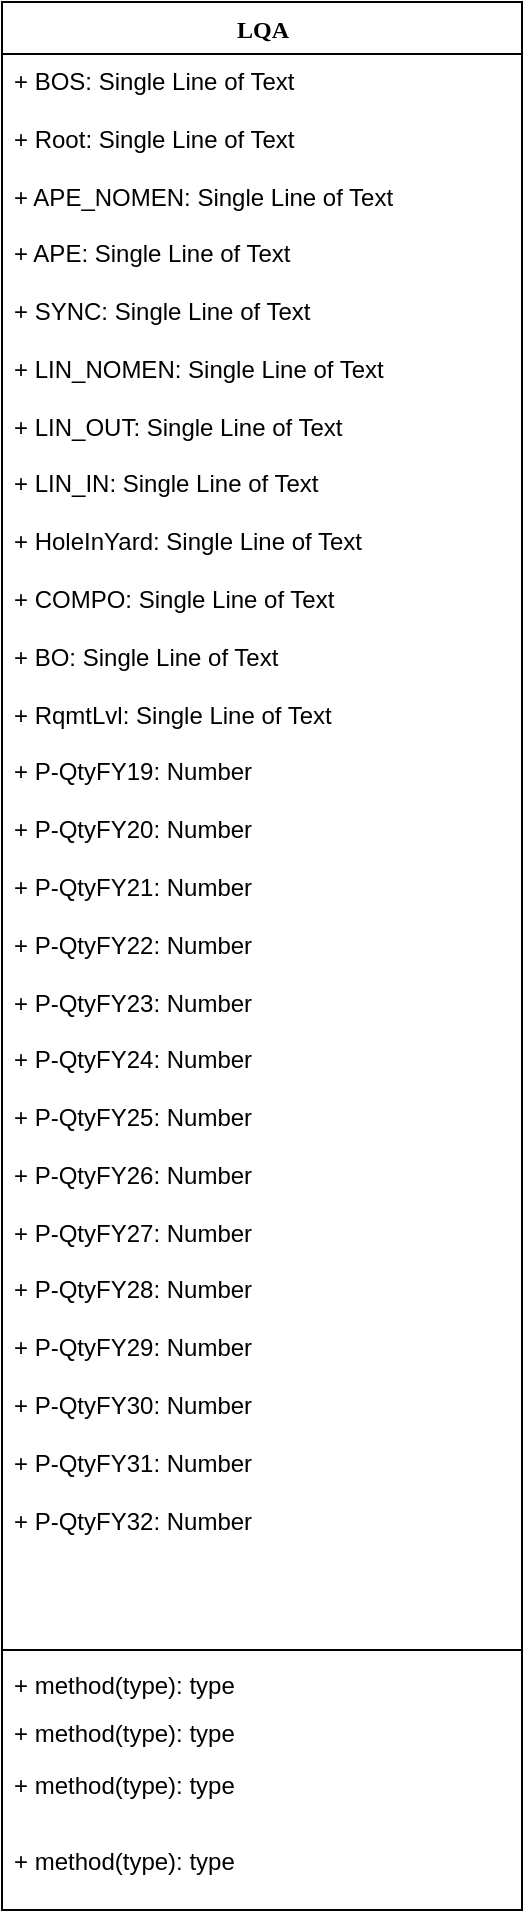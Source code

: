 <mxfile version="10.8.7" type="device"><diagram name="Page-1" id="9f46799a-70d6-7492-0946-bef42562c5a5"><mxGraphModel dx="1394" dy="867" grid="1" gridSize="10" guides="1" tooltips="1" connect="1" arrows="1" fold="1" page="1" pageScale="1" pageWidth="1100" pageHeight="850" background="#ffffff" math="0" shadow="0"><root><mxCell id="0"/><mxCell id="1" parent="0"/><mxCell id="78961159f06e98e8-56" value="LQA" style="swimlane;html=1;fontStyle=1;align=center;verticalAlign=top;childLayout=stackLayout;horizontal=1;startSize=26;horizontalStack=0;resizeParent=1;resizeLast=0;collapsible=1;marginBottom=0;swimlaneFillColor=#ffffff;rounded=0;shadow=0;comic=0;labelBackgroundColor=none;strokeColor=#000000;strokeWidth=1;fillColor=none;fontFamily=Verdana;fontSize=12;fontColor=#000000;" parent="1" vertex="1"><mxGeometry x="420" y="10" width="260" height="954" as="geometry"/></mxCell><mxCell id="78961159f06e98e8-61" value="&lt;span&gt;+ BOS: Single Line of Text&lt;br&gt;&lt;br&gt;&lt;/span&gt;+ Root: Single Line of Text&lt;br&gt;&lt;span&gt;&lt;br&gt;&lt;/span&gt;+ APE_NOMEN: Single Line of Text&lt;br&gt;&lt;span&gt;&lt;br&gt;&lt;/span&gt;+ APE: Single Line of Text&lt;br&gt;&lt;span&gt;&lt;br&gt;&lt;/span&gt;+ SYNC: Single Line of Text&lt;br&gt;&lt;span&gt;&lt;br&gt;&lt;/span&gt;+ LIN_NOMEN: Single Line of Text&lt;br&gt;&lt;span&gt;&lt;br&gt;&lt;/span&gt;+ LIN_OUT: Single Line of Text&lt;br&gt;&lt;span&gt;&lt;br&gt;&lt;/span&gt;+ LIN_IN: Single Line of Text&lt;br&gt;&lt;span&gt;&lt;br&gt;&lt;/span&gt;+ HoleInYard: Single Line of Text&lt;br&gt;&lt;span&gt;&lt;br&gt;&lt;/span&gt;+ COMPO: Single Line of Text&lt;br&gt;&lt;br&gt;+ BO: Single Line of Text&lt;br&gt;&lt;br&gt;+ RqmtLvl: Single Line of Text&lt;br&gt;&lt;br&gt;+ P-QtyFY19: Number&lt;br&gt;&lt;br&gt;+ P-QtyFY20: Number&lt;br&gt;&lt;br&gt;+ P-QtyFY21: Number&lt;br&gt;&lt;br&gt;+ P-QtyFY22: Number&lt;br&gt;&lt;br&gt;+ P-QtyFY23: Number&lt;br&gt;&lt;br&gt;+ P-QtyFY24: Number&lt;br&gt;&lt;br&gt;+ P-QtyFY25: Number&lt;br&gt;&lt;br&gt;+ P-QtyFY26: Number&lt;br&gt;&lt;br&gt;+ P-QtyFY27: Number&lt;br&gt;&lt;br&gt;+ P-QtyFY28: Number&lt;br&gt;&lt;br&gt;+ P-QtyFY29: Number&lt;br&gt;&lt;br&gt;+ P-QtyFY30: Number&lt;br&gt;&lt;br&gt;+ P-QtyFY31: Number&lt;br&gt;&lt;br&gt;+ P-QtyFY32: Number&lt;br&gt;&lt;br&gt;+ P-QtyFY33: Number&lt;br&gt;&lt;br&gt;&lt;span&gt;&lt;br&gt;&lt;br&gt;&lt;br&gt;&lt;/span&gt;&lt;br&gt;&lt;br&gt;&lt;br&gt;" style="text;html=1;strokeColor=none;fillColor=none;align=left;verticalAlign=top;spacingLeft=4;spacingRight=4;whiteSpace=wrap;overflow=hidden;rotatable=0;points=[[0,0.5],[1,0.5]];portConstraint=eastwest;" parent="78961159f06e98e8-56" vertex="1"><mxGeometry y="26" width="260" height="754" as="geometry"/></mxCell><mxCell id="78961159f06e98e8-63" value="&lt;br&gt;&lt;br&gt;&lt;br&gt;&lt;br&gt;&lt;br&gt;&lt;br&gt;&lt;br&gt;&lt;br&gt;&lt;br&gt;" style="text;html=1;strokeColor=none;fillColor=none;align=left;verticalAlign=top;spacingLeft=4;spacingRight=4;whiteSpace=wrap;overflow=hidden;rotatable=0;points=[[0,0.5],[1,0.5]];portConstraint=eastwest;" parent="78961159f06e98e8-56" vertex="1"><mxGeometry y="780" width="260" height="40" as="geometry"/></mxCell><mxCell id="78961159f06e98e8-64" value="" style="line;html=1;strokeWidth=1;fillColor=none;align=left;verticalAlign=middle;spacingTop=-1;spacingLeft=3;spacingRight=3;rotatable=0;labelPosition=right;points=[];portConstraint=eastwest;" parent="78961159f06e98e8-56" vertex="1"><mxGeometry y="820" width="260" height="8" as="geometry"/></mxCell><mxCell id="78961159f06e98e8-65" value="+ method(type): type" style="text;html=1;strokeColor=none;fillColor=none;align=left;verticalAlign=top;spacingLeft=4;spacingRight=4;whiteSpace=wrap;overflow=hidden;rotatable=0;points=[[0,0.5],[1,0.5]];portConstraint=eastwest;" parent="78961159f06e98e8-56" vertex="1"><mxGeometry y="828" width="260" height="24" as="geometry"/></mxCell><mxCell id="78961159f06e98e8-66" value="+ method(type): type" style="text;html=1;strokeColor=none;fillColor=none;align=left;verticalAlign=top;spacingLeft=4;spacingRight=4;whiteSpace=wrap;overflow=hidden;rotatable=0;points=[[0,0.5],[1,0.5]];portConstraint=eastwest;" parent="78961159f06e98e8-56" vertex="1"><mxGeometry y="852" width="260" height="26" as="geometry"/></mxCell><mxCell id="78961159f06e98e8-68" value="+ method(type): type" style="text;html=1;strokeColor=none;fillColor=none;align=left;verticalAlign=top;spacingLeft=4;spacingRight=4;whiteSpace=wrap;overflow=hidden;rotatable=0;points=[[0,0.5],[1,0.5]];portConstraint=eastwest;" parent="78961159f06e98e8-56" vertex="1"><mxGeometry y="878" width="260" height="38" as="geometry"/></mxCell><mxCell id="B1ez7O24IHCHhu63t4sb-48" value="+ method(type): type" style="text;html=1;strokeColor=none;fillColor=none;align=left;verticalAlign=top;spacingLeft=4;spacingRight=4;whiteSpace=wrap;overflow=hidden;rotatable=0;points=[[0,0.5],[1,0.5]];portConstraint=eastwest;" vertex="1" parent="78961159f06e98e8-56"><mxGeometry y="916" width="260" height="38" as="geometry"/></mxCell></root></mxGraphModel></diagram></mxfile>